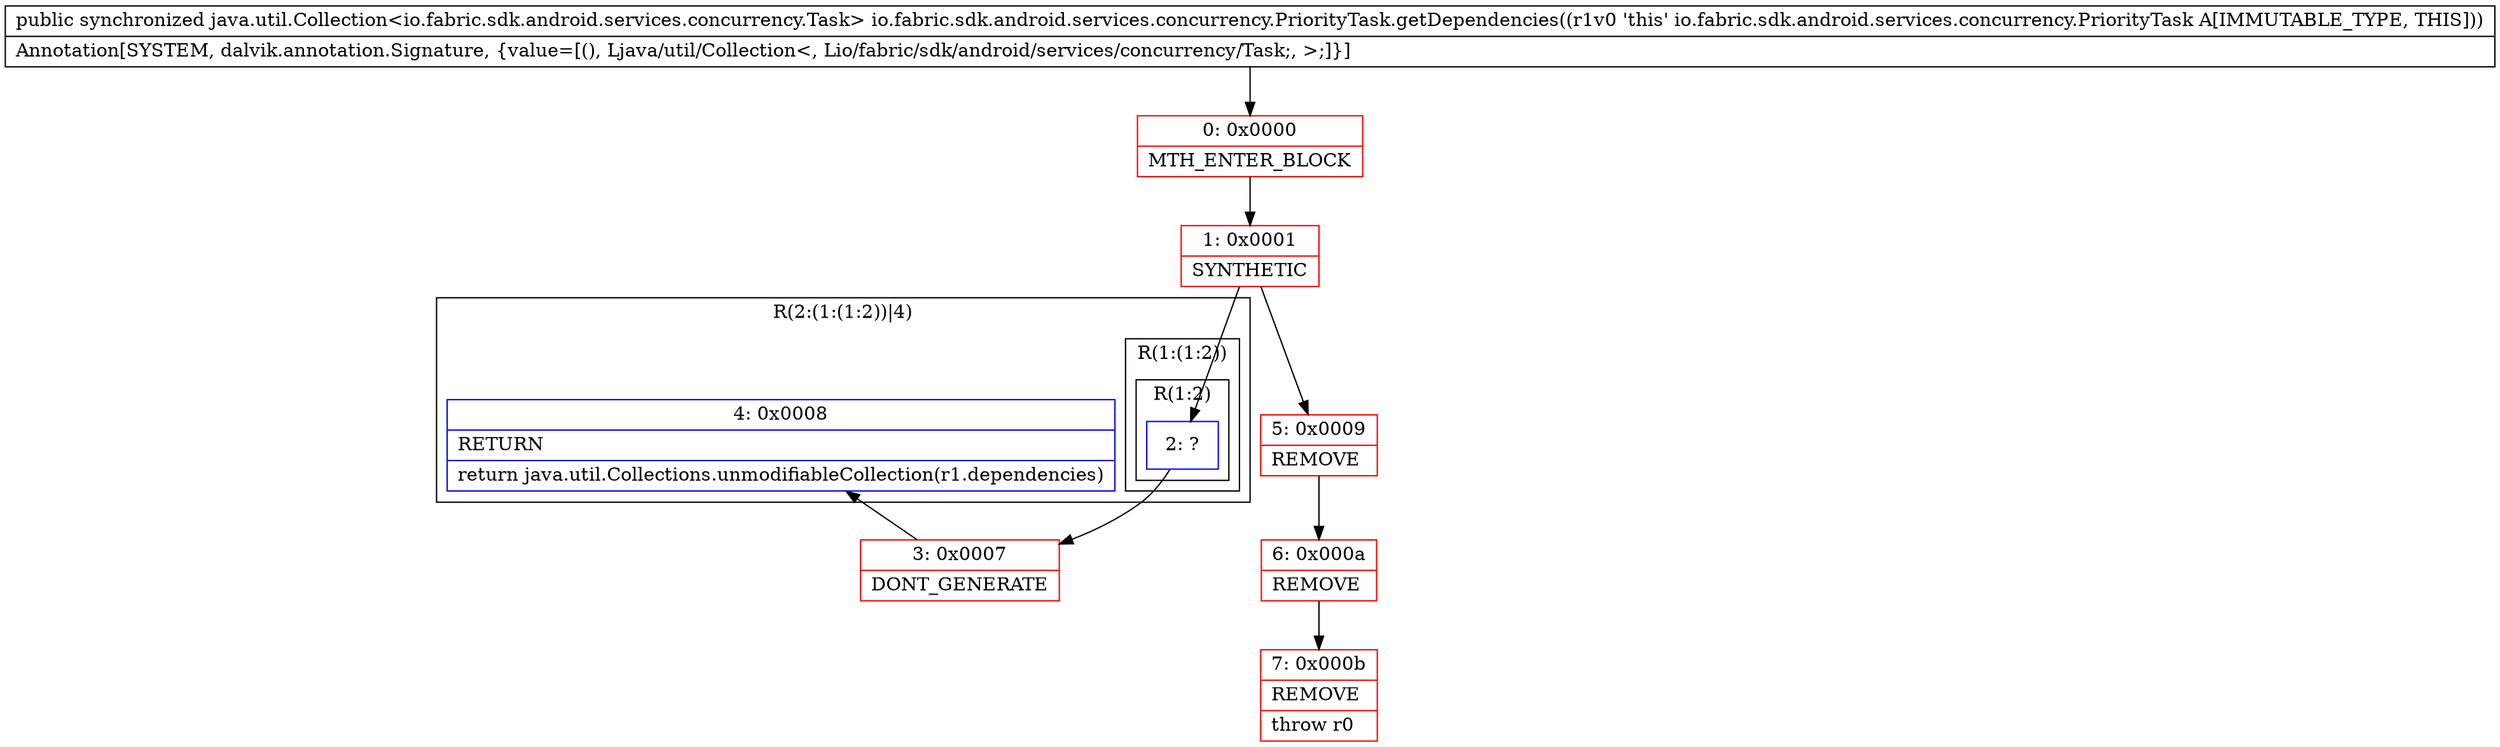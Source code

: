 digraph "CFG forio.fabric.sdk.android.services.concurrency.PriorityTask.getDependencies()Ljava\/util\/Collection;" {
subgraph cluster_Region_1333320693 {
label = "R(2:(1:(1:2))|4)";
node [shape=record,color=blue];
subgraph cluster_Region_499536644 {
label = "R(1:(1:2))";
node [shape=record,color=blue];
subgraph cluster_Region_2053093957 {
label = "R(1:2)";
node [shape=record,color=blue];
Node_2 [shape=record,label="{2\:\ ?}"];
}
}
Node_4 [shape=record,label="{4\:\ 0x0008|RETURN\l|return java.util.Collections.unmodifiableCollection(r1.dependencies)\l}"];
}
Node_0 [shape=record,color=red,label="{0\:\ 0x0000|MTH_ENTER_BLOCK\l}"];
Node_1 [shape=record,color=red,label="{1\:\ 0x0001|SYNTHETIC\l}"];
Node_3 [shape=record,color=red,label="{3\:\ 0x0007|DONT_GENERATE\l}"];
Node_5 [shape=record,color=red,label="{5\:\ 0x0009|REMOVE\l}"];
Node_6 [shape=record,color=red,label="{6\:\ 0x000a|REMOVE\l}"];
Node_7 [shape=record,color=red,label="{7\:\ 0x000b|REMOVE\l|throw r0\l}"];
MethodNode[shape=record,label="{public synchronized java.util.Collection\<io.fabric.sdk.android.services.concurrency.Task\> io.fabric.sdk.android.services.concurrency.PriorityTask.getDependencies((r1v0 'this' io.fabric.sdk.android.services.concurrency.PriorityTask A[IMMUTABLE_TYPE, THIS]))  | Annotation[SYSTEM, dalvik.annotation.Signature, \{value=[(), Ljava\/util\/Collection\<, Lio\/fabric\/sdk\/android\/services\/concurrency\/Task;, \>;]\}]\l}"];
MethodNode -> Node_0;
Node_2 -> Node_3;
Node_0 -> Node_1;
Node_1 -> Node_2;
Node_1 -> Node_5;
Node_3 -> Node_4;
Node_5 -> Node_6;
Node_6 -> Node_7;
}

